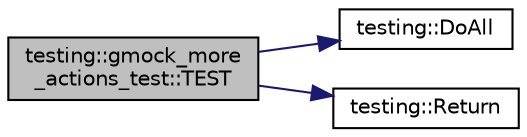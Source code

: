 digraph "testing::gmock_more_actions_test::TEST"
{
 // LATEX_PDF_SIZE
  bgcolor="transparent";
  edge [fontname="Helvetica",fontsize="10",labelfontname="Helvetica",labelfontsize="10"];
  node [fontname="Helvetica",fontsize="10",shape=record];
  rankdir="LR";
  Node1 [label="testing::gmock_more\l_actions_test::TEST",height=0.2,width=0.4,color="black", fillcolor="grey75", style="filled", fontcolor="black",tooltip=" "];
  Node1 -> Node2 [color="midnightblue",fontsize="10",style="solid",fontname="Helvetica"];
  Node2 [label="testing::DoAll",height=0.2,width=0.4,color="black",URL="$namespacetesting.html#acfe4e82c9da6e35503e885cfa57b301c",tooltip=" "];
  Node1 -> Node3 [color="midnightblue",fontsize="10",style="solid",fontname="Helvetica"];
  Node3 [label="testing::Return",height=0.2,width=0.4,color="black",URL="$namespacetesting.html#af6d1c13e9376c77671e37545cd84359c",tooltip=" "];
}
